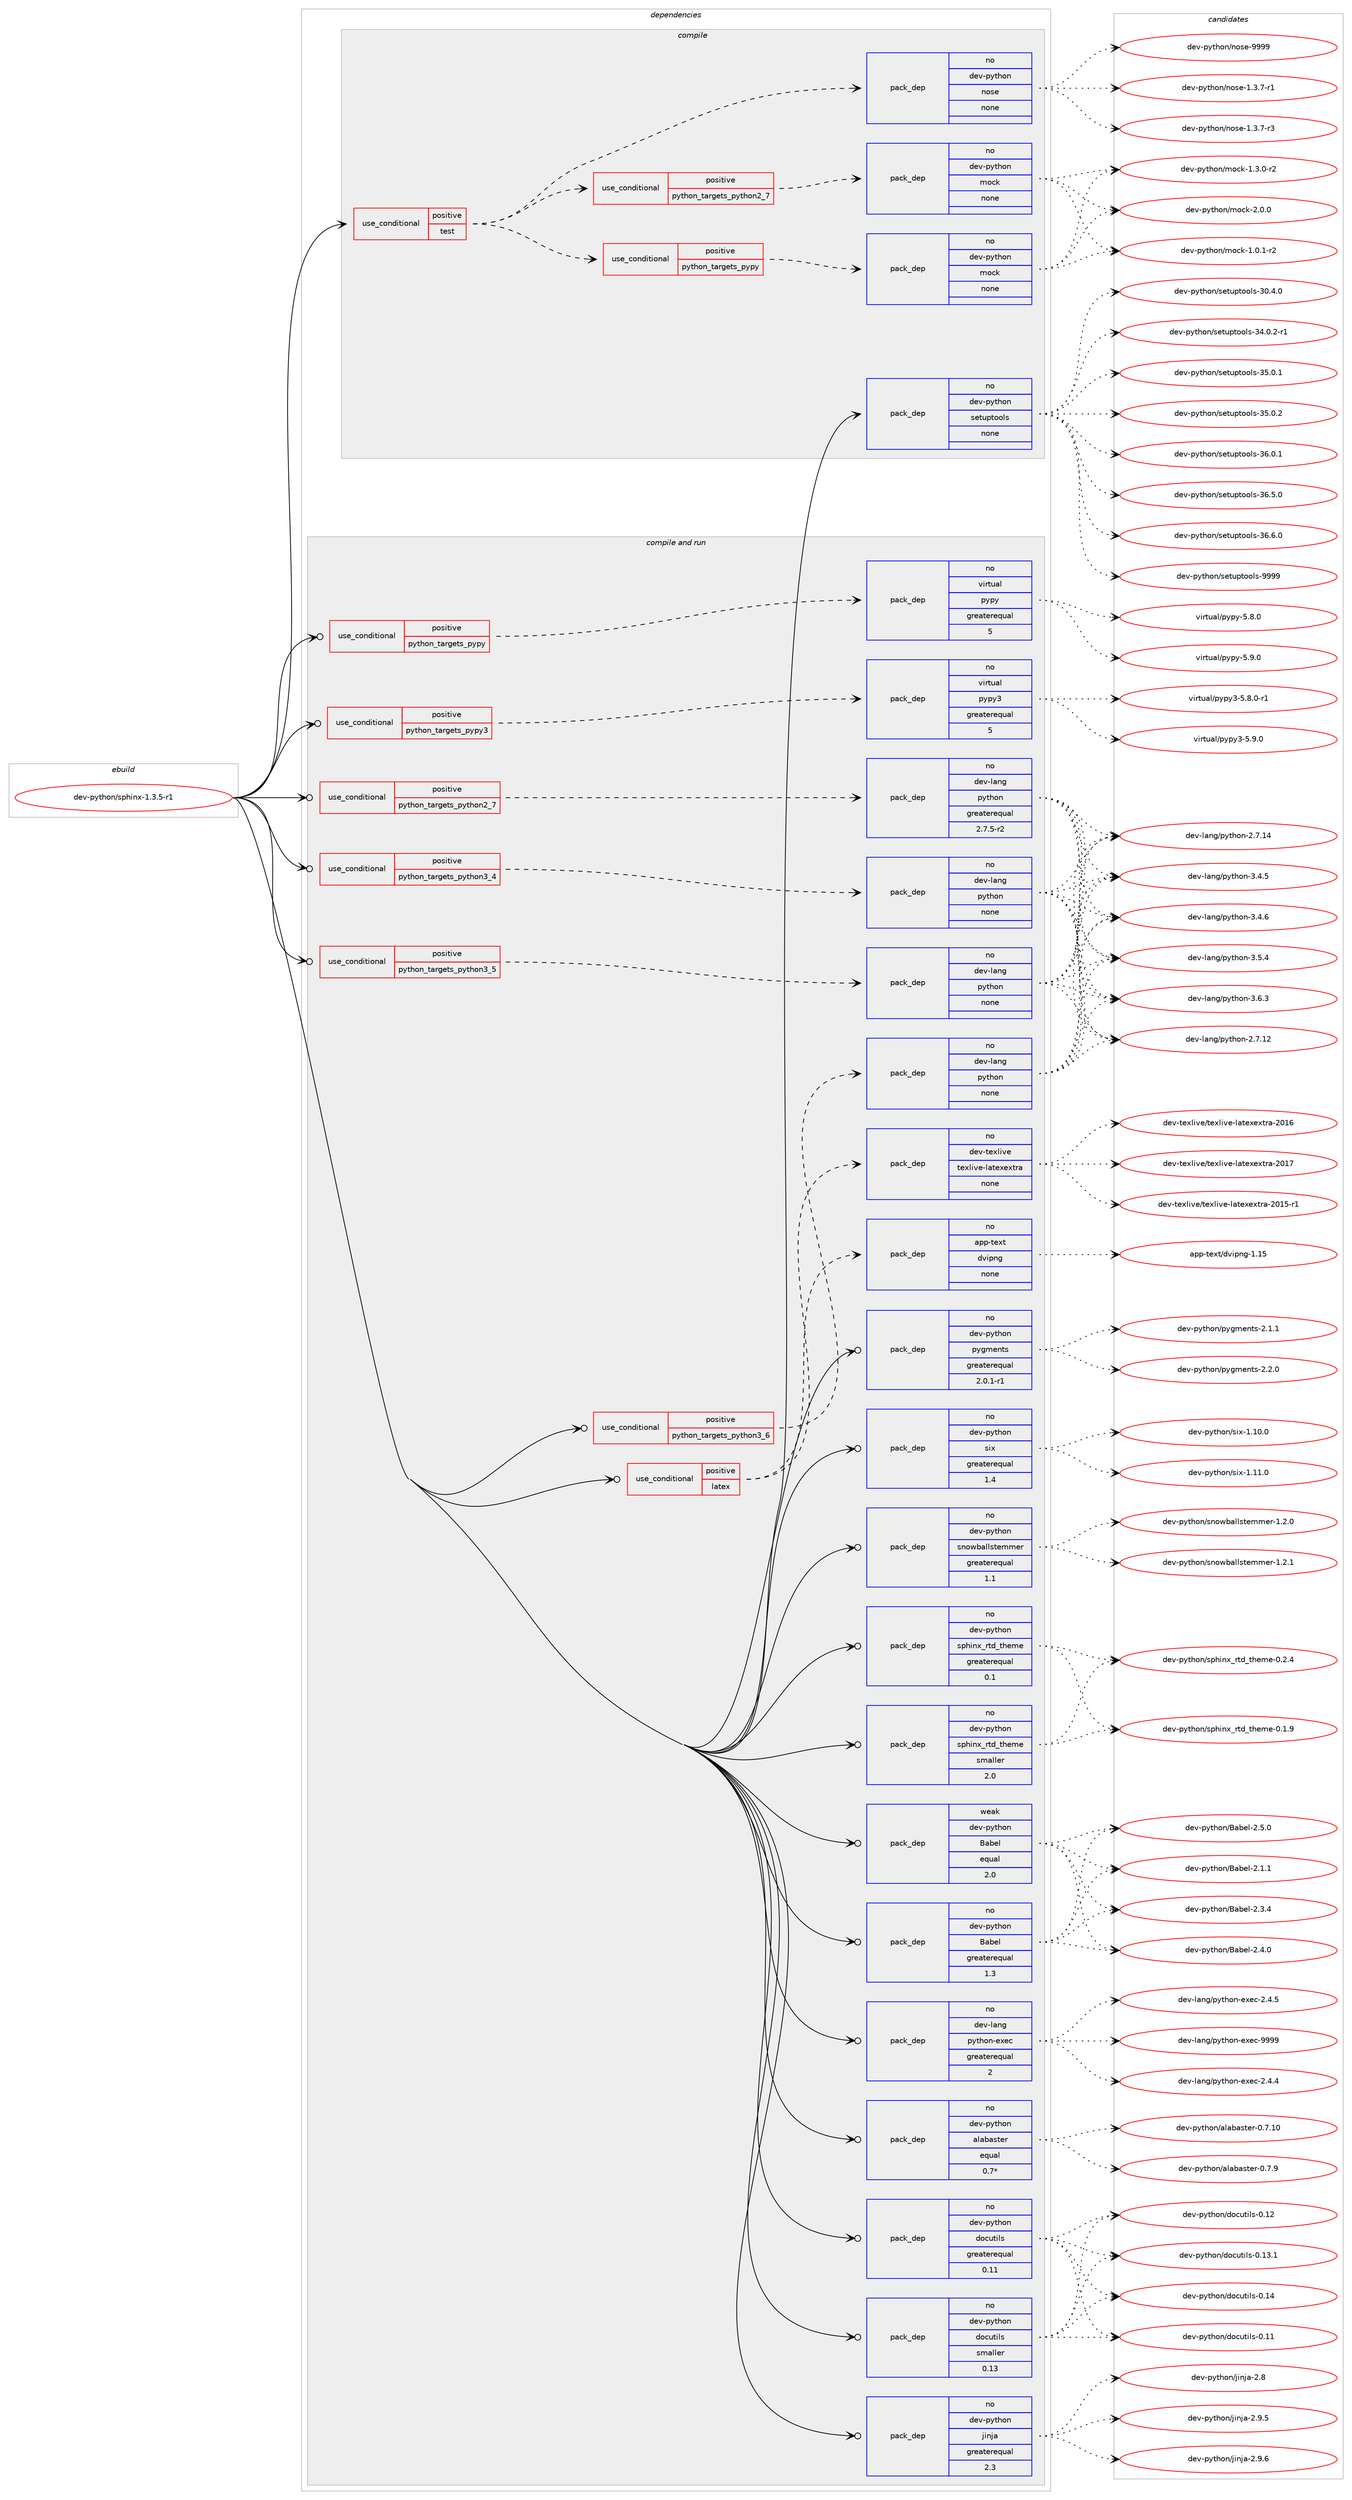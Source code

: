 digraph prolog {

# *************
# Graph options
# *************

newrank=true;
concentrate=true;
compound=true;
graph [rankdir=LR,fontname=Helvetica,fontsize=10,ranksep=1.5];#, ranksep=2.5, nodesep=0.2];
edge  [arrowhead=vee];
node  [fontname=Helvetica,fontsize=10];

# **********
# The ebuild
# **********

subgraph cluster_leftcol {
color=gray;
rank=same;
label=<<i>ebuild</i>>;
id [label="dev-python/sphinx-1.3.5-r1", color=red, width=4, href="../dev-python/sphinx-1.3.5-r1.svg"];
}

# ****************
# The dependencies
# ****************

subgraph cluster_midcol {
color=gray;
label=<<i>dependencies</i>>;
subgraph cluster_compile {
fillcolor="#eeeeee";
style=filled;
label=<<i>compile</i>>;
subgraph cond41918 {
dependency188014 [label=<<TABLE BORDER="0" CELLBORDER="1" CELLSPACING="0" CELLPADDING="4"><TR><TD ROWSPAN="3" CELLPADDING="10">use_conditional</TD></TR><TR><TD>positive</TD></TR><TR><TD>test</TD></TR></TABLE>>, shape=none, color=red];
subgraph pack142141 {
dependency188015 [label=<<TABLE BORDER="0" CELLBORDER="1" CELLSPACING="0" CELLPADDING="4" WIDTH="220"><TR><TD ROWSPAN="6" CELLPADDING="30">pack_dep</TD></TR><TR><TD WIDTH="110">no</TD></TR><TR><TD>dev-python</TD></TR><TR><TD>nose</TD></TR><TR><TD>none</TD></TR><TR><TD></TD></TR></TABLE>>, shape=none, color=blue];
}
dependency188014:e -> dependency188015:w [weight=20,style="dashed",arrowhead="vee"];
subgraph cond41919 {
dependency188016 [label=<<TABLE BORDER="0" CELLBORDER="1" CELLSPACING="0" CELLPADDING="4"><TR><TD ROWSPAN="3" CELLPADDING="10">use_conditional</TD></TR><TR><TD>positive</TD></TR><TR><TD>python_targets_pypy</TD></TR></TABLE>>, shape=none, color=red];
subgraph pack142142 {
dependency188017 [label=<<TABLE BORDER="0" CELLBORDER="1" CELLSPACING="0" CELLPADDING="4" WIDTH="220"><TR><TD ROWSPAN="6" CELLPADDING="30">pack_dep</TD></TR><TR><TD WIDTH="110">no</TD></TR><TR><TD>dev-python</TD></TR><TR><TD>mock</TD></TR><TR><TD>none</TD></TR><TR><TD></TD></TR></TABLE>>, shape=none, color=blue];
}
dependency188016:e -> dependency188017:w [weight=20,style="dashed",arrowhead="vee"];
}
dependency188014:e -> dependency188016:w [weight=20,style="dashed",arrowhead="vee"];
subgraph cond41920 {
dependency188018 [label=<<TABLE BORDER="0" CELLBORDER="1" CELLSPACING="0" CELLPADDING="4"><TR><TD ROWSPAN="3" CELLPADDING="10">use_conditional</TD></TR><TR><TD>positive</TD></TR><TR><TD>python_targets_python2_7</TD></TR></TABLE>>, shape=none, color=red];
subgraph pack142143 {
dependency188019 [label=<<TABLE BORDER="0" CELLBORDER="1" CELLSPACING="0" CELLPADDING="4" WIDTH="220"><TR><TD ROWSPAN="6" CELLPADDING="30">pack_dep</TD></TR><TR><TD WIDTH="110">no</TD></TR><TR><TD>dev-python</TD></TR><TR><TD>mock</TD></TR><TR><TD>none</TD></TR><TR><TD></TD></TR></TABLE>>, shape=none, color=blue];
}
dependency188018:e -> dependency188019:w [weight=20,style="dashed",arrowhead="vee"];
}
dependency188014:e -> dependency188018:w [weight=20,style="dashed",arrowhead="vee"];
}
id:e -> dependency188014:w [weight=20,style="solid",arrowhead="vee"];
subgraph pack142144 {
dependency188020 [label=<<TABLE BORDER="0" CELLBORDER="1" CELLSPACING="0" CELLPADDING="4" WIDTH="220"><TR><TD ROWSPAN="6" CELLPADDING="30">pack_dep</TD></TR><TR><TD WIDTH="110">no</TD></TR><TR><TD>dev-python</TD></TR><TR><TD>setuptools</TD></TR><TR><TD>none</TD></TR><TR><TD></TD></TR></TABLE>>, shape=none, color=blue];
}
id:e -> dependency188020:w [weight=20,style="solid",arrowhead="vee"];
}
subgraph cluster_compileandrun {
fillcolor="#eeeeee";
style=filled;
label=<<i>compile and run</i>>;
subgraph cond41921 {
dependency188021 [label=<<TABLE BORDER="0" CELLBORDER="1" CELLSPACING="0" CELLPADDING="4"><TR><TD ROWSPAN="3" CELLPADDING="10">use_conditional</TD></TR><TR><TD>positive</TD></TR><TR><TD>latex</TD></TR></TABLE>>, shape=none, color=red];
subgraph pack142145 {
dependency188022 [label=<<TABLE BORDER="0" CELLBORDER="1" CELLSPACING="0" CELLPADDING="4" WIDTH="220"><TR><TD ROWSPAN="6" CELLPADDING="30">pack_dep</TD></TR><TR><TD WIDTH="110">no</TD></TR><TR><TD>dev-texlive</TD></TR><TR><TD>texlive-latexextra</TD></TR><TR><TD>none</TD></TR><TR><TD></TD></TR></TABLE>>, shape=none, color=blue];
}
dependency188021:e -> dependency188022:w [weight=20,style="dashed",arrowhead="vee"];
subgraph pack142146 {
dependency188023 [label=<<TABLE BORDER="0" CELLBORDER="1" CELLSPACING="0" CELLPADDING="4" WIDTH="220"><TR><TD ROWSPAN="6" CELLPADDING="30">pack_dep</TD></TR><TR><TD WIDTH="110">no</TD></TR><TR><TD>app-text</TD></TR><TR><TD>dvipng</TD></TR><TR><TD>none</TD></TR><TR><TD></TD></TR></TABLE>>, shape=none, color=blue];
}
dependency188021:e -> dependency188023:w [weight=20,style="dashed",arrowhead="vee"];
}
id:e -> dependency188021:w [weight=20,style="solid",arrowhead="odotvee"];
subgraph cond41922 {
dependency188024 [label=<<TABLE BORDER="0" CELLBORDER="1" CELLSPACING="0" CELLPADDING="4"><TR><TD ROWSPAN="3" CELLPADDING="10">use_conditional</TD></TR><TR><TD>positive</TD></TR><TR><TD>python_targets_pypy</TD></TR></TABLE>>, shape=none, color=red];
subgraph pack142147 {
dependency188025 [label=<<TABLE BORDER="0" CELLBORDER="1" CELLSPACING="0" CELLPADDING="4" WIDTH="220"><TR><TD ROWSPAN="6" CELLPADDING="30">pack_dep</TD></TR><TR><TD WIDTH="110">no</TD></TR><TR><TD>virtual</TD></TR><TR><TD>pypy</TD></TR><TR><TD>greaterequal</TD></TR><TR><TD>5</TD></TR></TABLE>>, shape=none, color=blue];
}
dependency188024:e -> dependency188025:w [weight=20,style="dashed",arrowhead="vee"];
}
id:e -> dependency188024:w [weight=20,style="solid",arrowhead="odotvee"];
subgraph cond41923 {
dependency188026 [label=<<TABLE BORDER="0" CELLBORDER="1" CELLSPACING="0" CELLPADDING="4"><TR><TD ROWSPAN="3" CELLPADDING="10">use_conditional</TD></TR><TR><TD>positive</TD></TR><TR><TD>python_targets_pypy3</TD></TR></TABLE>>, shape=none, color=red];
subgraph pack142148 {
dependency188027 [label=<<TABLE BORDER="0" CELLBORDER="1" CELLSPACING="0" CELLPADDING="4" WIDTH="220"><TR><TD ROWSPAN="6" CELLPADDING="30">pack_dep</TD></TR><TR><TD WIDTH="110">no</TD></TR><TR><TD>virtual</TD></TR><TR><TD>pypy3</TD></TR><TR><TD>greaterequal</TD></TR><TR><TD>5</TD></TR></TABLE>>, shape=none, color=blue];
}
dependency188026:e -> dependency188027:w [weight=20,style="dashed",arrowhead="vee"];
}
id:e -> dependency188026:w [weight=20,style="solid",arrowhead="odotvee"];
subgraph cond41924 {
dependency188028 [label=<<TABLE BORDER="0" CELLBORDER="1" CELLSPACING="0" CELLPADDING="4"><TR><TD ROWSPAN="3" CELLPADDING="10">use_conditional</TD></TR><TR><TD>positive</TD></TR><TR><TD>python_targets_python2_7</TD></TR></TABLE>>, shape=none, color=red];
subgraph pack142149 {
dependency188029 [label=<<TABLE BORDER="0" CELLBORDER="1" CELLSPACING="0" CELLPADDING="4" WIDTH="220"><TR><TD ROWSPAN="6" CELLPADDING="30">pack_dep</TD></TR><TR><TD WIDTH="110">no</TD></TR><TR><TD>dev-lang</TD></TR><TR><TD>python</TD></TR><TR><TD>greaterequal</TD></TR><TR><TD>2.7.5-r2</TD></TR></TABLE>>, shape=none, color=blue];
}
dependency188028:e -> dependency188029:w [weight=20,style="dashed",arrowhead="vee"];
}
id:e -> dependency188028:w [weight=20,style="solid",arrowhead="odotvee"];
subgraph cond41925 {
dependency188030 [label=<<TABLE BORDER="0" CELLBORDER="1" CELLSPACING="0" CELLPADDING="4"><TR><TD ROWSPAN="3" CELLPADDING="10">use_conditional</TD></TR><TR><TD>positive</TD></TR><TR><TD>python_targets_python3_4</TD></TR></TABLE>>, shape=none, color=red];
subgraph pack142150 {
dependency188031 [label=<<TABLE BORDER="0" CELLBORDER="1" CELLSPACING="0" CELLPADDING="4" WIDTH="220"><TR><TD ROWSPAN="6" CELLPADDING="30">pack_dep</TD></TR><TR><TD WIDTH="110">no</TD></TR><TR><TD>dev-lang</TD></TR><TR><TD>python</TD></TR><TR><TD>none</TD></TR><TR><TD></TD></TR></TABLE>>, shape=none, color=blue];
}
dependency188030:e -> dependency188031:w [weight=20,style="dashed",arrowhead="vee"];
}
id:e -> dependency188030:w [weight=20,style="solid",arrowhead="odotvee"];
subgraph cond41926 {
dependency188032 [label=<<TABLE BORDER="0" CELLBORDER="1" CELLSPACING="0" CELLPADDING="4"><TR><TD ROWSPAN="3" CELLPADDING="10">use_conditional</TD></TR><TR><TD>positive</TD></TR><TR><TD>python_targets_python3_5</TD></TR></TABLE>>, shape=none, color=red];
subgraph pack142151 {
dependency188033 [label=<<TABLE BORDER="0" CELLBORDER="1" CELLSPACING="0" CELLPADDING="4" WIDTH="220"><TR><TD ROWSPAN="6" CELLPADDING="30">pack_dep</TD></TR><TR><TD WIDTH="110">no</TD></TR><TR><TD>dev-lang</TD></TR><TR><TD>python</TD></TR><TR><TD>none</TD></TR><TR><TD></TD></TR></TABLE>>, shape=none, color=blue];
}
dependency188032:e -> dependency188033:w [weight=20,style="dashed",arrowhead="vee"];
}
id:e -> dependency188032:w [weight=20,style="solid",arrowhead="odotvee"];
subgraph cond41927 {
dependency188034 [label=<<TABLE BORDER="0" CELLBORDER="1" CELLSPACING="0" CELLPADDING="4"><TR><TD ROWSPAN="3" CELLPADDING="10">use_conditional</TD></TR><TR><TD>positive</TD></TR><TR><TD>python_targets_python3_6</TD></TR></TABLE>>, shape=none, color=red];
subgraph pack142152 {
dependency188035 [label=<<TABLE BORDER="0" CELLBORDER="1" CELLSPACING="0" CELLPADDING="4" WIDTH="220"><TR><TD ROWSPAN="6" CELLPADDING="30">pack_dep</TD></TR><TR><TD WIDTH="110">no</TD></TR><TR><TD>dev-lang</TD></TR><TR><TD>python</TD></TR><TR><TD>none</TD></TR><TR><TD></TD></TR></TABLE>>, shape=none, color=blue];
}
dependency188034:e -> dependency188035:w [weight=20,style="dashed",arrowhead="vee"];
}
id:e -> dependency188034:w [weight=20,style="solid",arrowhead="odotvee"];
subgraph pack142153 {
dependency188036 [label=<<TABLE BORDER="0" CELLBORDER="1" CELLSPACING="0" CELLPADDING="4" WIDTH="220"><TR><TD ROWSPAN="6" CELLPADDING="30">pack_dep</TD></TR><TR><TD WIDTH="110">no</TD></TR><TR><TD>dev-lang</TD></TR><TR><TD>python-exec</TD></TR><TR><TD>greaterequal</TD></TR><TR><TD>2</TD></TR></TABLE>>, shape=none, color=blue];
}
id:e -> dependency188036:w [weight=20,style="solid",arrowhead="odotvee"];
subgraph pack142154 {
dependency188037 [label=<<TABLE BORDER="0" CELLBORDER="1" CELLSPACING="0" CELLPADDING="4" WIDTH="220"><TR><TD ROWSPAN="6" CELLPADDING="30">pack_dep</TD></TR><TR><TD WIDTH="110">no</TD></TR><TR><TD>dev-python</TD></TR><TR><TD>Babel</TD></TR><TR><TD>greaterequal</TD></TR><TR><TD>1.3</TD></TR></TABLE>>, shape=none, color=blue];
}
id:e -> dependency188037:w [weight=20,style="solid",arrowhead="odotvee"];
subgraph pack142155 {
dependency188038 [label=<<TABLE BORDER="0" CELLBORDER="1" CELLSPACING="0" CELLPADDING="4" WIDTH="220"><TR><TD ROWSPAN="6" CELLPADDING="30">pack_dep</TD></TR><TR><TD WIDTH="110">no</TD></TR><TR><TD>dev-python</TD></TR><TR><TD>alabaster</TD></TR><TR><TD>equal</TD></TR><TR><TD>0.7*</TD></TR></TABLE>>, shape=none, color=blue];
}
id:e -> dependency188038:w [weight=20,style="solid",arrowhead="odotvee"];
subgraph pack142156 {
dependency188039 [label=<<TABLE BORDER="0" CELLBORDER="1" CELLSPACING="0" CELLPADDING="4" WIDTH="220"><TR><TD ROWSPAN="6" CELLPADDING="30">pack_dep</TD></TR><TR><TD WIDTH="110">no</TD></TR><TR><TD>dev-python</TD></TR><TR><TD>docutils</TD></TR><TR><TD>greaterequal</TD></TR><TR><TD>0.11</TD></TR></TABLE>>, shape=none, color=blue];
}
id:e -> dependency188039:w [weight=20,style="solid",arrowhead="odotvee"];
subgraph pack142157 {
dependency188040 [label=<<TABLE BORDER="0" CELLBORDER="1" CELLSPACING="0" CELLPADDING="4" WIDTH="220"><TR><TD ROWSPAN="6" CELLPADDING="30">pack_dep</TD></TR><TR><TD WIDTH="110">no</TD></TR><TR><TD>dev-python</TD></TR><TR><TD>docutils</TD></TR><TR><TD>smaller</TD></TR><TR><TD>0.13</TD></TR></TABLE>>, shape=none, color=blue];
}
id:e -> dependency188040:w [weight=20,style="solid",arrowhead="odotvee"];
subgraph pack142158 {
dependency188041 [label=<<TABLE BORDER="0" CELLBORDER="1" CELLSPACING="0" CELLPADDING="4" WIDTH="220"><TR><TD ROWSPAN="6" CELLPADDING="30">pack_dep</TD></TR><TR><TD WIDTH="110">no</TD></TR><TR><TD>dev-python</TD></TR><TR><TD>jinja</TD></TR><TR><TD>greaterequal</TD></TR><TR><TD>2.3</TD></TR></TABLE>>, shape=none, color=blue];
}
id:e -> dependency188041:w [weight=20,style="solid",arrowhead="odotvee"];
subgraph pack142159 {
dependency188042 [label=<<TABLE BORDER="0" CELLBORDER="1" CELLSPACING="0" CELLPADDING="4" WIDTH="220"><TR><TD ROWSPAN="6" CELLPADDING="30">pack_dep</TD></TR><TR><TD WIDTH="110">no</TD></TR><TR><TD>dev-python</TD></TR><TR><TD>pygments</TD></TR><TR><TD>greaterequal</TD></TR><TR><TD>2.0.1-r1</TD></TR></TABLE>>, shape=none, color=blue];
}
id:e -> dependency188042:w [weight=20,style="solid",arrowhead="odotvee"];
subgraph pack142160 {
dependency188043 [label=<<TABLE BORDER="0" CELLBORDER="1" CELLSPACING="0" CELLPADDING="4" WIDTH="220"><TR><TD ROWSPAN="6" CELLPADDING="30">pack_dep</TD></TR><TR><TD WIDTH="110">no</TD></TR><TR><TD>dev-python</TD></TR><TR><TD>six</TD></TR><TR><TD>greaterequal</TD></TR><TR><TD>1.4</TD></TR></TABLE>>, shape=none, color=blue];
}
id:e -> dependency188043:w [weight=20,style="solid",arrowhead="odotvee"];
subgraph pack142161 {
dependency188044 [label=<<TABLE BORDER="0" CELLBORDER="1" CELLSPACING="0" CELLPADDING="4" WIDTH="220"><TR><TD ROWSPAN="6" CELLPADDING="30">pack_dep</TD></TR><TR><TD WIDTH="110">no</TD></TR><TR><TD>dev-python</TD></TR><TR><TD>snowballstemmer</TD></TR><TR><TD>greaterequal</TD></TR><TR><TD>1.1</TD></TR></TABLE>>, shape=none, color=blue];
}
id:e -> dependency188044:w [weight=20,style="solid",arrowhead="odotvee"];
subgraph pack142162 {
dependency188045 [label=<<TABLE BORDER="0" CELLBORDER="1" CELLSPACING="0" CELLPADDING="4" WIDTH="220"><TR><TD ROWSPAN="6" CELLPADDING="30">pack_dep</TD></TR><TR><TD WIDTH="110">no</TD></TR><TR><TD>dev-python</TD></TR><TR><TD>sphinx_rtd_theme</TD></TR><TR><TD>greaterequal</TD></TR><TR><TD>0.1</TD></TR></TABLE>>, shape=none, color=blue];
}
id:e -> dependency188045:w [weight=20,style="solid",arrowhead="odotvee"];
subgraph pack142163 {
dependency188046 [label=<<TABLE BORDER="0" CELLBORDER="1" CELLSPACING="0" CELLPADDING="4" WIDTH="220"><TR><TD ROWSPAN="6" CELLPADDING="30">pack_dep</TD></TR><TR><TD WIDTH="110">no</TD></TR><TR><TD>dev-python</TD></TR><TR><TD>sphinx_rtd_theme</TD></TR><TR><TD>smaller</TD></TR><TR><TD>2.0</TD></TR></TABLE>>, shape=none, color=blue];
}
id:e -> dependency188046:w [weight=20,style="solid",arrowhead="odotvee"];
subgraph pack142164 {
dependency188047 [label=<<TABLE BORDER="0" CELLBORDER="1" CELLSPACING="0" CELLPADDING="4" WIDTH="220"><TR><TD ROWSPAN="6" CELLPADDING="30">pack_dep</TD></TR><TR><TD WIDTH="110">weak</TD></TR><TR><TD>dev-python</TD></TR><TR><TD>Babel</TD></TR><TR><TD>equal</TD></TR><TR><TD>2.0</TD></TR></TABLE>>, shape=none, color=blue];
}
id:e -> dependency188047:w [weight=20,style="solid",arrowhead="odotvee"];
}
subgraph cluster_run {
fillcolor="#eeeeee";
style=filled;
label=<<i>run</i>>;
}
}

# **************
# The candidates
# **************

subgraph cluster_choices {
rank=same;
color=gray;
label=<<i>candidates</i>>;

subgraph choice142141 {
color=black;
nodesep=1;
choice10010111845112121116104111110471101111151014549465146554511449 [label="dev-python/nose-1.3.7-r1", color=red, width=4,href="../dev-python/nose-1.3.7-r1.svg"];
choice10010111845112121116104111110471101111151014549465146554511451 [label="dev-python/nose-1.3.7-r3", color=red, width=4,href="../dev-python/nose-1.3.7-r3.svg"];
choice10010111845112121116104111110471101111151014557575757 [label="dev-python/nose-9999", color=red, width=4,href="../dev-python/nose-9999.svg"];
dependency188015:e -> choice10010111845112121116104111110471101111151014549465146554511449:w [style=dotted,weight="100"];
dependency188015:e -> choice10010111845112121116104111110471101111151014549465146554511451:w [style=dotted,weight="100"];
dependency188015:e -> choice10010111845112121116104111110471101111151014557575757:w [style=dotted,weight="100"];
}
subgraph choice142142 {
color=black;
nodesep=1;
choice1001011184511212111610411111047109111991074549464846494511450 [label="dev-python/mock-1.0.1-r2", color=red, width=4,href="../dev-python/mock-1.0.1-r2.svg"];
choice1001011184511212111610411111047109111991074549465146484511450 [label="dev-python/mock-1.3.0-r2", color=red, width=4,href="../dev-python/mock-1.3.0-r2.svg"];
choice100101118451121211161041111104710911199107455046484648 [label="dev-python/mock-2.0.0", color=red, width=4,href="../dev-python/mock-2.0.0.svg"];
dependency188017:e -> choice1001011184511212111610411111047109111991074549464846494511450:w [style=dotted,weight="100"];
dependency188017:e -> choice1001011184511212111610411111047109111991074549465146484511450:w [style=dotted,weight="100"];
dependency188017:e -> choice100101118451121211161041111104710911199107455046484648:w [style=dotted,weight="100"];
}
subgraph choice142143 {
color=black;
nodesep=1;
choice1001011184511212111610411111047109111991074549464846494511450 [label="dev-python/mock-1.0.1-r2", color=red, width=4,href="../dev-python/mock-1.0.1-r2.svg"];
choice1001011184511212111610411111047109111991074549465146484511450 [label="dev-python/mock-1.3.0-r2", color=red, width=4,href="../dev-python/mock-1.3.0-r2.svg"];
choice100101118451121211161041111104710911199107455046484648 [label="dev-python/mock-2.0.0", color=red, width=4,href="../dev-python/mock-2.0.0.svg"];
dependency188019:e -> choice1001011184511212111610411111047109111991074549464846494511450:w [style=dotted,weight="100"];
dependency188019:e -> choice1001011184511212111610411111047109111991074549465146484511450:w [style=dotted,weight="100"];
dependency188019:e -> choice100101118451121211161041111104710911199107455046484648:w [style=dotted,weight="100"];
}
subgraph choice142144 {
color=black;
nodesep=1;
choice100101118451121211161041111104711510111611711211611111110811545514846524648 [label="dev-python/setuptools-30.4.0", color=red, width=4,href="../dev-python/setuptools-30.4.0.svg"];
choice1001011184511212111610411111047115101116117112116111111108115455152464846504511449 [label="dev-python/setuptools-34.0.2-r1", color=red, width=4,href="../dev-python/setuptools-34.0.2-r1.svg"];
choice100101118451121211161041111104711510111611711211611111110811545515346484649 [label="dev-python/setuptools-35.0.1", color=red, width=4,href="../dev-python/setuptools-35.0.1.svg"];
choice100101118451121211161041111104711510111611711211611111110811545515346484650 [label="dev-python/setuptools-35.0.2", color=red, width=4,href="../dev-python/setuptools-35.0.2.svg"];
choice100101118451121211161041111104711510111611711211611111110811545515446484649 [label="dev-python/setuptools-36.0.1", color=red, width=4,href="../dev-python/setuptools-36.0.1.svg"];
choice100101118451121211161041111104711510111611711211611111110811545515446534648 [label="dev-python/setuptools-36.5.0", color=red, width=4,href="../dev-python/setuptools-36.5.0.svg"];
choice100101118451121211161041111104711510111611711211611111110811545515446544648 [label="dev-python/setuptools-36.6.0", color=red, width=4,href="../dev-python/setuptools-36.6.0.svg"];
choice10010111845112121116104111110471151011161171121161111111081154557575757 [label="dev-python/setuptools-9999", color=red, width=4,href="../dev-python/setuptools-9999.svg"];
dependency188020:e -> choice100101118451121211161041111104711510111611711211611111110811545514846524648:w [style=dotted,weight="100"];
dependency188020:e -> choice1001011184511212111610411111047115101116117112116111111108115455152464846504511449:w [style=dotted,weight="100"];
dependency188020:e -> choice100101118451121211161041111104711510111611711211611111110811545515346484649:w [style=dotted,weight="100"];
dependency188020:e -> choice100101118451121211161041111104711510111611711211611111110811545515346484650:w [style=dotted,weight="100"];
dependency188020:e -> choice100101118451121211161041111104711510111611711211611111110811545515446484649:w [style=dotted,weight="100"];
dependency188020:e -> choice100101118451121211161041111104711510111611711211611111110811545515446534648:w [style=dotted,weight="100"];
dependency188020:e -> choice100101118451121211161041111104711510111611711211611111110811545515446544648:w [style=dotted,weight="100"];
dependency188020:e -> choice10010111845112121116104111110471151011161171121161111111081154557575757:w [style=dotted,weight="100"];
}
subgraph choice142145 {
color=black;
nodesep=1;
choice100101118451161011201081051181014711610112010810511810145108971161011201011201161149745504849534511449 [label="dev-texlive/texlive-latexextra-2015-r1", color=red, width=4,href="../dev-texlive/texlive-latexextra-2015-r1.svg"];
choice10010111845116101120108105118101471161011201081051181014510897116101120101120116114974550484954 [label="dev-texlive/texlive-latexextra-2016", color=red, width=4,href="../dev-texlive/texlive-latexextra-2016.svg"];
choice10010111845116101120108105118101471161011201081051181014510897116101120101120116114974550484955 [label="dev-texlive/texlive-latexextra-2017", color=red, width=4,href="../dev-texlive/texlive-latexextra-2017.svg"];
dependency188022:e -> choice100101118451161011201081051181014711610112010810511810145108971161011201011201161149745504849534511449:w [style=dotted,weight="100"];
dependency188022:e -> choice10010111845116101120108105118101471161011201081051181014510897116101120101120116114974550484954:w [style=dotted,weight="100"];
dependency188022:e -> choice10010111845116101120108105118101471161011201081051181014510897116101120101120116114974550484955:w [style=dotted,weight="100"];
}
subgraph choice142146 {
color=black;
nodesep=1;
choice9711211245116101120116471001181051121101034549464953 [label="app-text/dvipng-1.15", color=red, width=4,href="../app-text/dvipng-1.15.svg"];
dependency188023:e -> choice9711211245116101120116471001181051121101034549464953:w [style=dotted,weight="100"];
}
subgraph choice142147 {
color=black;
nodesep=1;
choice1181051141161179710847112121112121455346564648 [label="virtual/pypy-5.8.0", color=red, width=4,href="../virtual/pypy-5.8.0.svg"];
choice1181051141161179710847112121112121455346574648 [label="virtual/pypy-5.9.0", color=red, width=4,href="../virtual/pypy-5.9.0.svg"];
dependency188025:e -> choice1181051141161179710847112121112121455346564648:w [style=dotted,weight="100"];
dependency188025:e -> choice1181051141161179710847112121112121455346574648:w [style=dotted,weight="100"];
}
subgraph choice142148 {
color=black;
nodesep=1;
choice1181051141161179710847112121112121514553465646484511449 [label="virtual/pypy3-5.8.0-r1", color=red, width=4,href="../virtual/pypy3-5.8.0-r1.svg"];
choice118105114116117971084711212111212151455346574648 [label="virtual/pypy3-5.9.0", color=red, width=4,href="../virtual/pypy3-5.9.0.svg"];
dependency188027:e -> choice1181051141161179710847112121112121514553465646484511449:w [style=dotted,weight="100"];
dependency188027:e -> choice118105114116117971084711212111212151455346574648:w [style=dotted,weight="100"];
}
subgraph choice142149 {
color=black;
nodesep=1;
choice10010111845108971101034711212111610411111045504655464950 [label="dev-lang/python-2.7.12", color=red, width=4,href="../dev-lang/python-2.7.12.svg"];
choice10010111845108971101034711212111610411111045504655464952 [label="dev-lang/python-2.7.14", color=red, width=4,href="../dev-lang/python-2.7.14.svg"];
choice100101118451089711010347112121116104111110455146524653 [label="dev-lang/python-3.4.5", color=red, width=4,href="../dev-lang/python-3.4.5.svg"];
choice100101118451089711010347112121116104111110455146524654 [label="dev-lang/python-3.4.6", color=red, width=4,href="../dev-lang/python-3.4.6.svg"];
choice100101118451089711010347112121116104111110455146534652 [label="dev-lang/python-3.5.4", color=red, width=4,href="../dev-lang/python-3.5.4.svg"];
choice100101118451089711010347112121116104111110455146544651 [label="dev-lang/python-3.6.3", color=red, width=4,href="../dev-lang/python-3.6.3.svg"];
dependency188029:e -> choice10010111845108971101034711212111610411111045504655464950:w [style=dotted,weight="100"];
dependency188029:e -> choice10010111845108971101034711212111610411111045504655464952:w [style=dotted,weight="100"];
dependency188029:e -> choice100101118451089711010347112121116104111110455146524653:w [style=dotted,weight="100"];
dependency188029:e -> choice100101118451089711010347112121116104111110455146524654:w [style=dotted,weight="100"];
dependency188029:e -> choice100101118451089711010347112121116104111110455146534652:w [style=dotted,weight="100"];
dependency188029:e -> choice100101118451089711010347112121116104111110455146544651:w [style=dotted,weight="100"];
}
subgraph choice142150 {
color=black;
nodesep=1;
choice10010111845108971101034711212111610411111045504655464950 [label="dev-lang/python-2.7.12", color=red, width=4,href="../dev-lang/python-2.7.12.svg"];
choice10010111845108971101034711212111610411111045504655464952 [label="dev-lang/python-2.7.14", color=red, width=4,href="../dev-lang/python-2.7.14.svg"];
choice100101118451089711010347112121116104111110455146524653 [label="dev-lang/python-3.4.5", color=red, width=4,href="../dev-lang/python-3.4.5.svg"];
choice100101118451089711010347112121116104111110455146524654 [label="dev-lang/python-3.4.6", color=red, width=4,href="../dev-lang/python-3.4.6.svg"];
choice100101118451089711010347112121116104111110455146534652 [label="dev-lang/python-3.5.4", color=red, width=4,href="../dev-lang/python-3.5.4.svg"];
choice100101118451089711010347112121116104111110455146544651 [label="dev-lang/python-3.6.3", color=red, width=4,href="../dev-lang/python-3.6.3.svg"];
dependency188031:e -> choice10010111845108971101034711212111610411111045504655464950:w [style=dotted,weight="100"];
dependency188031:e -> choice10010111845108971101034711212111610411111045504655464952:w [style=dotted,weight="100"];
dependency188031:e -> choice100101118451089711010347112121116104111110455146524653:w [style=dotted,weight="100"];
dependency188031:e -> choice100101118451089711010347112121116104111110455146524654:w [style=dotted,weight="100"];
dependency188031:e -> choice100101118451089711010347112121116104111110455146534652:w [style=dotted,weight="100"];
dependency188031:e -> choice100101118451089711010347112121116104111110455146544651:w [style=dotted,weight="100"];
}
subgraph choice142151 {
color=black;
nodesep=1;
choice10010111845108971101034711212111610411111045504655464950 [label="dev-lang/python-2.7.12", color=red, width=4,href="../dev-lang/python-2.7.12.svg"];
choice10010111845108971101034711212111610411111045504655464952 [label="dev-lang/python-2.7.14", color=red, width=4,href="../dev-lang/python-2.7.14.svg"];
choice100101118451089711010347112121116104111110455146524653 [label="dev-lang/python-3.4.5", color=red, width=4,href="../dev-lang/python-3.4.5.svg"];
choice100101118451089711010347112121116104111110455146524654 [label="dev-lang/python-3.4.6", color=red, width=4,href="../dev-lang/python-3.4.6.svg"];
choice100101118451089711010347112121116104111110455146534652 [label="dev-lang/python-3.5.4", color=red, width=4,href="../dev-lang/python-3.5.4.svg"];
choice100101118451089711010347112121116104111110455146544651 [label="dev-lang/python-3.6.3", color=red, width=4,href="../dev-lang/python-3.6.3.svg"];
dependency188033:e -> choice10010111845108971101034711212111610411111045504655464950:w [style=dotted,weight="100"];
dependency188033:e -> choice10010111845108971101034711212111610411111045504655464952:w [style=dotted,weight="100"];
dependency188033:e -> choice100101118451089711010347112121116104111110455146524653:w [style=dotted,weight="100"];
dependency188033:e -> choice100101118451089711010347112121116104111110455146524654:w [style=dotted,weight="100"];
dependency188033:e -> choice100101118451089711010347112121116104111110455146534652:w [style=dotted,weight="100"];
dependency188033:e -> choice100101118451089711010347112121116104111110455146544651:w [style=dotted,weight="100"];
}
subgraph choice142152 {
color=black;
nodesep=1;
choice10010111845108971101034711212111610411111045504655464950 [label="dev-lang/python-2.7.12", color=red, width=4,href="../dev-lang/python-2.7.12.svg"];
choice10010111845108971101034711212111610411111045504655464952 [label="dev-lang/python-2.7.14", color=red, width=4,href="../dev-lang/python-2.7.14.svg"];
choice100101118451089711010347112121116104111110455146524653 [label="dev-lang/python-3.4.5", color=red, width=4,href="../dev-lang/python-3.4.5.svg"];
choice100101118451089711010347112121116104111110455146524654 [label="dev-lang/python-3.4.6", color=red, width=4,href="../dev-lang/python-3.4.6.svg"];
choice100101118451089711010347112121116104111110455146534652 [label="dev-lang/python-3.5.4", color=red, width=4,href="../dev-lang/python-3.5.4.svg"];
choice100101118451089711010347112121116104111110455146544651 [label="dev-lang/python-3.6.3", color=red, width=4,href="../dev-lang/python-3.6.3.svg"];
dependency188035:e -> choice10010111845108971101034711212111610411111045504655464950:w [style=dotted,weight="100"];
dependency188035:e -> choice10010111845108971101034711212111610411111045504655464952:w [style=dotted,weight="100"];
dependency188035:e -> choice100101118451089711010347112121116104111110455146524653:w [style=dotted,weight="100"];
dependency188035:e -> choice100101118451089711010347112121116104111110455146524654:w [style=dotted,weight="100"];
dependency188035:e -> choice100101118451089711010347112121116104111110455146534652:w [style=dotted,weight="100"];
dependency188035:e -> choice100101118451089711010347112121116104111110455146544651:w [style=dotted,weight="100"];
}
subgraph choice142153 {
color=black;
nodesep=1;
choice1001011184510897110103471121211161041111104510112010199455046524652 [label="dev-lang/python-exec-2.4.4", color=red, width=4,href="../dev-lang/python-exec-2.4.4.svg"];
choice1001011184510897110103471121211161041111104510112010199455046524653 [label="dev-lang/python-exec-2.4.5", color=red, width=4,href="../dev-lang/python-exec-2.4.5.svg"];
choice10010111845108971101034711212111610411111045101120101994557575757 [label="dev-lang/python-exec-9999", color=red, width=4,href="../dev-lang/python-exec-9999.svg"];
dependency188036:e -> choice1001011184510897110103471121211161041111104510112010199455046524652:w [style=dotted,weight="100"];
dependency188036:e -> choice1001011184510897110103471121211161041111104510112010199455046524653:w [style=dotted,weight="100"];
dependency188036:e -> choice10010111845108971101034711212111610411111045101120101994557575757:w [style=dotted,weight="100"];
}
subgraph choice142154 {
color=black;
nodesep=1;
choice1001011184511212111610411111047669798101108455046494649 [label="dev-python/Babel-2.1.1", color=red, width=4,href="../dev-python/Babel-2.1.1.svg"];
choice1001011184511212111610411111047669798101108455046514652 [label="dev-python/Babel-2.3.4", color=red, width=4,href="../dev-python/Babel-2.3.4.svg"];
choice1001011184511212111610411111047669798101108455046524648 [label="dev-python/Babel-2.4.0", color=red, width=4,href="../dev-python/Babel-2.4.0.svg"];
choice1001011184511212111610411111047669798101108455046534648 [label="dev-python/Babel-2.5.0", color=red, width=4,href="../dev-python/Babel-2.5.0.svg"];
dependency188037:e -> choice1001011184511212111610411111047669798101108455046494649:w [style=dotted,weight="100"];
dependency188037:e -> choice1001011184511212111610411111047669798101108455046514652:w [style=dotted,weight="100"];
dependency188037:e -> choice1001011184511212111610411111047669798101108455046524648:w [style=dotted,weight="100"];
dependency188037:e -> choice1001011184511212111610411111047669798101108455046534648:w [style=dotted,weight="100"];
}
subgraph choice142155 {
color=black;
nodesep=1;
choice10010111845112121116104111110479710897989711511610111445484655464948 [label="dev-python/alabaster-0.7.10", color=red, width=4,href="../dev-python/alabaster-0.7.10.svg"];
choice100101118451121211161041111104797108979897115116101114454846554657 [label="dev-python/alabaster-0.7.9", color=red, width=4,href="../dev-python/alabaster-0.7.9.svg"];
dependency188038:e -> choice10010111845112121116104111110479710897989711511610111445484655464948:w [style=dotted,weight="100"];
dependency188038:e -> choice100101118451121211161041111104797108979897115116101114454846554657:w [style=dotted,weight="100"];
}
subgraph choice142156 {
color=black;
nodesep=1;
choice1001011184511212111610411111047100111991171161051081154548464949 [label="dev-python/docutils-0.11", color=red, width=4,href="../dev-python/docutils-0.11.svg"];
choice1001011184511212111610411111047100111991171161051081154548464950 [label="dev-python/docutils-0.12", color=red, width=4,href="../dev-python/docutils-0.12.svg"];
choice10010111845112121116104111110471001119911711610510811545484649514649 [label="dev-python/docutils-0.13.1", color=red, width=4,href="../dev-python/docutils-0.13.1.svg"];
choice1001011184511212111610411111047100111991171161051081154548464952 [label="dev-python/docutils-0.14", color=red, width=4,href="../dev-python/docutils-0.14.svg"];
dependency188039:e -> choice1001011184511212111610411111047100111991171161051081154548464949:w [style=dotted,weight="100"];
dependency188039:e -> choice1001011184511212111610411111047100111991171161051081154548464950:w [style=dotted,weight="100"];
dependency188039:e -> choice10010111845112121116104111110471001119911711610510811545484649514649:w [style=dotted,weight="100"];
dependency188039:e -> choice1001011184511212111610411111047100111991171161051081154548464952:w [style=dotted,weight="100"];
}
subgraph choice142157 {
color=black;
nodesep=1;
choice1001011184511212111610411111047100111991171161051081154548464949 [label="dev-python/docutils-0.11", color=red, width=4,href="../dev-python/docutils-0.11.svg"];
choice1001011184511212111610411111047100111991171161051081154548464950 [label="dev-python/docutils-0.12", color=red, width=4,href="../dev-python/docutils-0.12.svg"];
choice10010111845112121116104111110471001119911711610510811545484649514649 [label="dev-python/docutils-0.13.1", color=red, width=4,href="../dev-python/docutils-0.13.1.svg"];
choice1001011184511212111610411111047100111991171161051081154548464952 [label="dev-python/docutils-0.14", color=red, width=4,href="../dev-python/docutils-0.14.svg"];
dependency188040:e -> choice1001011184511212111610411111047100111991171161051081154548464949:w [style=dotted,weight="100"];
dependency188040:e -> choice1001011184511212111610411111047100111991171161051081154548464950:w [style=dotted,weight="100"];
dependency188040:e -> choice10010111845112121116104111110471001119911711610510811545484649514649:w [style=dotted,weight="100"];
dependency188040:e -> choice1001011184511212111610411111047100111991171161051081154548464952:w [style=dotted,weight="100"];
}
subgraph choice142158 {
color=black;
nodesep=1;
choice10010111845112121116104111110471061051101069745504656 [label="dev-python/jinja-2.8", color=red, width=4,href="../dev-python/jinja-2.8.svg"];
choice100101118451121211161041111104710610511010697455046574653 [label="dev-python/jinja-2.9.5", color=red, width=4,href="../dev-python/jinja-2.9.5.svg"];
choice100101118451121211161041111104710610511010697455046574654 [label="dev-python/jinja-2.9.6", color=red, width=4,href="../dev-python/jinja-2.9.6.svg"];
dependency188041:e -> choice10010111845112121116104111110471061051101069745504656:w [style=dotted,weight="100"];
dependency188041:e -> choice100101118451121211161041111104710610511010697455046574653:w [style=dotted,weight="100"];
dependency188041:e -> choice100101118451121211161041111104710610511010697455046574654:w [style=dotted,weight="100"];
}
subgraph choice142159 {
color=black;
nodesep=1;
choice1001011184511212111610411111047112121103109101110116115455046494649 [label="dev-python/pygments-2.1.1", color=red, width=4,href="../dev-python/pygments-2.1.1.svg"];
choice1001011184511212111610411111047112121103109101110116115455046504648 [label="dev-python/pygments-2.2.0", color=red, width=4,href="../dev-python/pygments-2.2.0.svg"];
dependency188042:e -> choice1001011184511212111610411111047112121103109101110116115455046494649:w [style=dotted,weight="100"];
dependency188042:e -> choice1001011184511212111610411111047112121103109101110116115455046504648:w [style=dotted,weight="100"];
}
subgraph choice142160 {
color=black;
nodesep=1;
choice100101118451121211161041111104711510512045494649484648 [label="dev-python/six-1.10.0", color=red, width=4,href="../dev-python/six-1.10.0.svg"];
choice100101118451121211161041111104711510512045494649494648 [label="dev-python/six-1.11.0", color=red, width=4,href="../dev-python/six-1.11.0.svg"];
dependency188043:e -> choice100101118451121211161041111104711510512045494649484648:w [style=dotted,weight="100"];
dependency188043:e -> choice100101118451121211161041111104711510512045494649494648:w [style=dotted,weight="100"];
}
subgraph choice142161 {
color=black;
nodesep=1;
choice10010111845112121116104111110471151101111199897108108115116101109109101114454946504648 [label="dev-python/snowballstemmer-1.2.0", color=red, width=4,href="../dev-python/snowballstemmer-1.2.0.svg"];
choice10010111845112121116104111110471151101111199897108108115116101109109101114454946504649 [label="dev-python/snowballstemmer-1.2.1", color=red, width=4,href="../dev-python/snowballstemmer-1.2.1.svg"];
dependency188044:e -> choice10010111845112121116104111110471151101111199897108108115116101109109101114454946504648:w [style=dotted,weight="100"];
dependency188044:e -> choice10010111845112121116104111110471151101111199897108108115116101109109101114454946504649:w [style=dotted,weight="100"];
}
subgraph choice142162 {
color=black;
nodesep=1;
choice10010111845112121116104111110471151121041051101209511411610095116104101109101454846494657 [label="dev-python/sphinx_rtd_theme-0.1.9", color=red, width=4,href="../dev-python/sphinx_rtd_theme-0.1.9.svg"];
choice10010111845112121116104111110471151121041051101209511411610095116104101109101454846504652 [label="dev-python/sphinx_rtd_theme-0.2.4", color=red, width=4,href="../dev-python/sphinx_rtd_theme-0.2.4.svg"];
dependency188045:e -> choice10010111845112121116104111110471151121041051101209511411610095116104101109101454846494657:w [style=dotted,weight="100"];
dependency188045:e -> choice10010111845112121116104111110471151121041051101209511411610095116104101109101454846504652:w [style=dotted,weight="100"];
}
subgraph choice142163 {
color=black;
nodesep=1;
choice10010111845112121116104111110471151121041051101209511411610095116104101109101454846494657 [label="dev-python/sphinx_rtd_theme-0.1.9", color=red, width=4,href="../dev-python/sphinx_rtd_theme-0.1.9.svg"];
choice10010111845112121116104111110471151121041051101209511411610095116104101109101454846504652 [label="dev-python/sphinx_rtd_theme-0.2.4", color=red, width=4,href="../dev-python/sphinx_rtd_theme-0.2.4.svg"];
dependency188046:e -> choice10010111845112121116104111110471151121041051101209511411610095116104101109101454846494657:w [style=dotted,weight="100"];
dependency188046:e -> choice10010111845112121116104111110471151121041051101209511411610095116104101109101454846504652:w [style=dotted,weight="100"];
}
subgraph choice142164 {
color=black;
nodesep=1;
choice1001011184511212111610411111047669798101108455046494649 [label="dev-python/Babel-2.1.1", color=red, width=4,href="../dev-python/Babel-2.1.1.svg"];
choice1001011184511212111610411111047669798101108455046514652 [label="dev-python/Babel-2.3.4", color=red, width=4,href="../dev-python/Babel-2.3.4.svg"];
choice1001011184511212111610411111047669798101108455046524648 [label="dev-python/Babel-2.4.0", color=red, width=4,href="../dev-python/Babel-2.4.0.svg"];
choice1001011184511212111610411111047669798101108455046534648 [label="dev-python/Babel-2.5.0", color=red, width=4,href="../dev-python/Babel-2.5.0.svg"];
dependency188047:e -> choice1001011184511212111610411111047669798101108455046494649:w [style=dotted,weight="100"];
dependency188047:e -> choice1001011184511212111610411111047669798101108455046514652:w [style=dotted,weight="100"];
dependency188047:e -> choice1001011184511212111610411111047669798101108455046524648:w [style=dotted,weight="100"];
dependency188047:e -> choice1001011184511212111610411111047669798101108455046534648:w [style=dotted,weight="100"];
}
}

}
